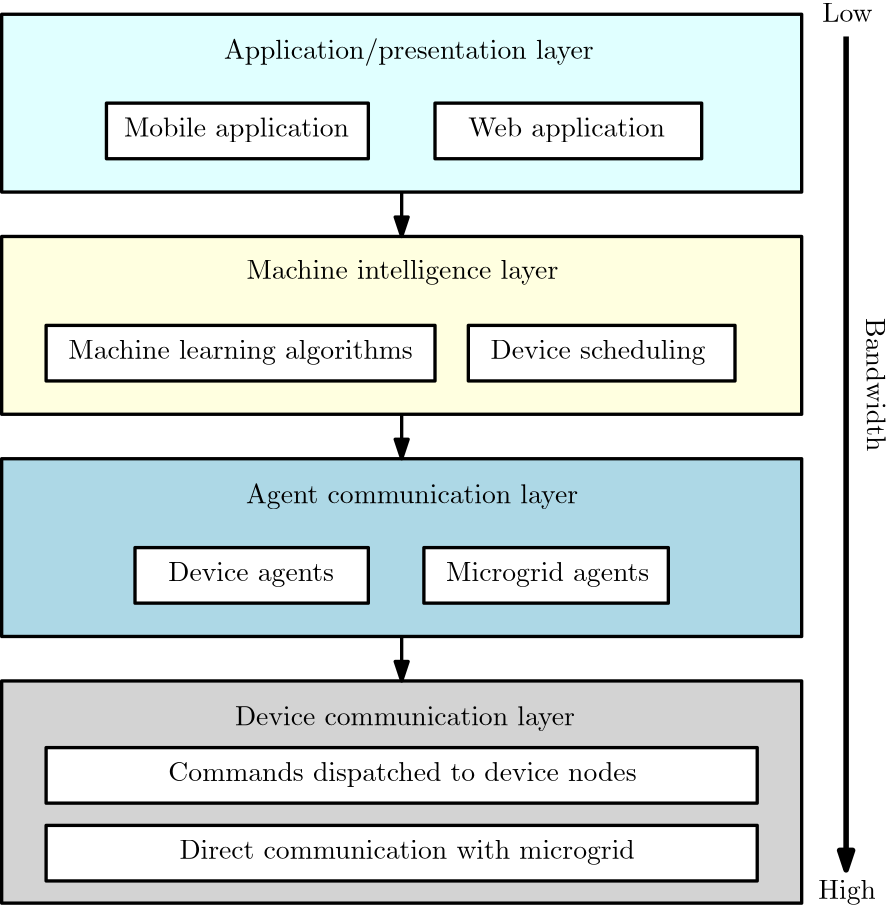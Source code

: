 <?xml version="1.0"?>
<!DOCTYPE ipe SYSTEM "ipe.dtd">
<ipe version="70212" creator="Ipe 7.2.13">
<info created="D:20200109105901" modified="D:20200109190027"/>
<ipestyle name="basic">
<symbol name="arrow/arc(spx)">
<path stroke="sym-stroke" fill="sym-stroke" pen="sym-pen">
0 0 m
-1 0.333 l
-1 -0.333 l
h
</path>
</symbol>
<symbol name="arrow/farc(spx)">
<path stroke="sym-stroke" fill="white" pen="sym-pen">
0 0 m
-1 0.333 l
-1 -0.333 l
h
</path>
</symbol>
<symbol name="arrow/ptarc(spx)">
<path stroke="sym-stroke" fill="sym-stroke" pen="sym-pen">
0 0 m
-1 0.333 l
-0.8 0 l
-1 -0.333 l
h
</path>
</symbol>
<symbol name="arrow/fptarc(spx)">
<path stroke="sym-stroke" fill="white" pen="sym-pen">
0 0 m
-1 0.333 l
-0.8 0 l
-1 -0.333 l
h
</path>
</symbol>
<symbol name="mark/circle(sx)" transformations="translations">
<path fill="sym-stroke">
0.6 0 0 0.6 0 0 e
0.4 0 0 0.4 0 0 e
</path>
</symbol>
<symbol name="mark/disk(sx)" transformations="translations">
<path fill="sym-stroke">
0.6 0 0 0.6 0 0 e
</path>
</symbol>
<symbol name="mark/fdisk(sfx)" transformations="translations">
<group>
<path fill="sym-fill">
0.5 0 0 0.5 0 0 e
</path>
<path fill="sym-stroke" fillrule="eofill">
0.6 0 0 0.6 0 0 e
0.4 0 0 0.4 0 0 e
</path>
</group>
</symbol>
<symbol name="mark/box(sx)" transformations="translations">
<path fill="sym-stroke" fillrule="eofill">
-0.6 -0.6 m
0.6 -0.6 l
0.6 0.6 l
-0.6 0.6 l
h
-0.4 -0.4 m
0.4 -0.4 l
0.4 0.4 l
-0.4 0.4 l
h
</path>
</symbol>
<symbol name="mark/square(sx)" transformations="translations">
<path fill="sym-stroke">
-0.6 -0.6 m
0.6 -0.6 l
0.6 0.6 l
-0.6 0.6 l
h
</path>
</symbol>
<symbol name="mark/fsquare(sfx)" transformations="translations">
<group>
<path fill="sym-fill">
-0.5 -0.5 m
0.5 -0.5 l
0.5 0.5 l
-0.5 0.5 l
h
</path>
<path fill="sym-stroke" fillrule="eofill">
-0.6 -0.6 m
0.6 -0.6 l
0.6 0.6 l
-0.6 0.6 l
h
-0.4 -0.4 m
0.4 -0.4 l
0.4 0.4 l
-0.4 0.4 l
h
</path>
</group>
</symbol>
<symbol name="mark/cross(sx)" transformations="translations">
<group>
<path fill="sym-stroke">
-0.43 -0.57 m
0.57 0.43 l
0.43 0.57 l
-0.57 -0.43 l
h
</path>
<path fill="sym-stroke">
-0.43 0.57 m
0.57 -0.43 l
0.43 -0.57 l
-0.57 0.43 l
h
</path>
</group>
</symbol>
<symbol name="arrow/fnormal(spx)">
<path stroke="sym-stroke" fill="white" pen="sym-pen">
0 0 m
-1 0.333 l
-1 -0.333 l
h
</path>
</symbol>
<symbol name="arrow/pointed(spx)">
<path stroke="sym-stroke" fill="sym-stroke" pen="sym-pen">
0 0 m
-1 0.333 l
-0.8 0 l
-1 -0.333 l
h
</path>
</symbol>
<symbol name="arrow/fpointed(spx)">
<path stroke="sym-stroke" fill="white" pen="sym-pen">
0 0 m
-1 0.333 l
-0.8 0 l
-1 -0.333 l
h
</path>
</symbol>
<symbol name="arrow/linear(spx)">
<path stroke="sym-stroke" pen="sym-pen">
-1 0.333 m
0 0 l
-1 -0.333 l
</path>
</symbol>
<symbol name="arrow/fdouble(spx)">
<path stroke="sym-stroke" fill="white" pen="sym-pen">
0 0 m
-1 0.333 l
-1 -0.333 l
h
-1 0 m
-2 0.333 l
-2 -0.333 l
h
</path>
</symbol>
<symbol name="arrow/double(spx)">
<path stroke="sym-stroke" fill="sym-stroke" pen="sym-pen">
0 0 m
-1 0.333 l
-1 -0.333 l
h
-1 0 m
-2 0.333 l
-2 -0.333 l
h
</path>
</symbol>
<pen name="heavier" value="0.8"/>
<pen name="fat" value="1.2"/>
<pen name="ultrafat" value="2"/>
<symbolsize name="large" value="5"/>
<symbolsize name="small" value="2"/>
<symbolsize name="tiny" value="1.1"/>
<arrowsize name="large" value="10"/>
<arrowsize name="small" value="5"/>
<arrowsize name="tiny" value="3"/>
<color name="red" value="1 0 0"/>
<color name="green" value="0 1 0"/>
<color name="blue" value="0 0 1"/>
<color name="yellow" value="1 1 0"/>
<color name="orange" value="1 0.647 0"/>
<color name="gold" value="1 0.843 0"/>
<color name="purple" value="0.627 0.125 0.941"/>
<color name="gray" value="0.745"/>
<color name="brown" value="0.647 0.165 0.165"/>
<color name="navy" value="0 0 0.502"/>
<color name="pink" value="1 0.753 0.796"/>
<color name="seagreen" value="0.18 0.545 0.341"/>
<color name="turquoise" value="0.251 0.878 0.816"/>
<color name="violet" value="0.933 0.51 0.933"/>
<color name="darkblue" value="0 0 0.545"/>
<color name="darkcyan" value="0 0.545 0.545"/>
<color name="darkgray" value="0.663"/>
<color name="darkgreen" value="0 0.392 0"/>
<color name="darkmagenta" value="0.545 0 0.545"/>
<color name="darkorange" value="1 0.549 0"/>
<color name="darkred" value="0.545 0 0"/>
<color name="lightblue" value="0.678 0.847 0.902"/>
<color name="lightcyan" value="0.878 1 1"/>
<color name="lightgray" value="0.827"/>
<color name="lightgreen" value="0.565 0.933 0.565"/>
<color name="lightyellow" value="1 1 0.878"/>
<dashstyle name="dashed" value="[4] 0"/>
<dashstyle name="dotted" value="[1 3] 0"/>
<dashstyle name="dash dotted" value="[4 2 1 2] 0"/>
<dashstyle name="dash dot dotted" value="[4 2 1 2 1 2] 0"/>
<textsize name="large" value="\large"/>
<textsize name="Large" value="\Large"/>
<textsize name="LARGE" value="\LARGE"/>
<textsize name="huge" value="\huge"/>
<textsize name="Huge" value="\Huge"/>
<textsize name="small" value="\small"/>
<textsize name="footnote" value="\footnotesize"/>
<textsize name="tiny" value="\tiny"/>
<textstyle name="center" begin="\begin{center}" end="\end{center}"/>
<textstyle name="itemize" begin="\begin{itemize}" end="\end{itemize}"/>
<textstyle name="item" begin="\begin{itemize}\item{}" end="\end{itemize}"/>
<gridsize name="4 pts" value="4"/>
<gridsize name="8 pts (~3 mm)" value="8"/>
<gridsize name="16 pts (~6 mm)" value="16"/>
<gridsize name="32 pts (~12 mm)" value="32"/>
<gridsize name="10 pts (~3.5 mm)" value="10"/>
<gridsize name="20 pts (~7 mm)" value="20"/>
<gridsize name="14 pts (~5 mm)" value="14"/>
<gridsize name="28 pts (~10 mm)" value="28"/>
<gridsize name="56 pts (~20 mm)" value="56"/>
<anglesize name="90 deg" value="90"/>
<anglesize name="60 deg" value="60"/>
<anglesize name="45 deg" value="45"/>
<anglesize name="30 deg" value="30"/>
<anglesize name="22.5 deg" value="22.5"/>
<opacity name="10%" value="0.1"/>
<opacity name="30%" value="0.3"/>
<opacity name="50%" value="0.5"/>
<opacity name="75%" value="0.75"/>
<tiling name="falling" angle="-60" step="4" width="1"/>
<tiling name="rising" angle="30" step="4" width="1"/>
</ipestyle>
<page>
<layer name="alpha"/>
<view layers="alpha" active="alpha"/>
<path layer="alpha" matrix="1 0 0 1 0 96" stroke="black" fill="lightcyan" pen="fat" cap="1" join="1">
160 704 m
160 640 l
448 640 l
448 704 l
h
</path>
<text matrix="1 0 0 1 -8 112" transformations="translations" pos="248 672" stroke="black" type="label" width="133.223" height="7.473" depth="2.49" valign="baseline">Application/presentation layer</text>
<path matrix="1 0 0 1 0 112" stroke="black" fill="lightyellow" pen="fat">
160 608 m
160 544 l
448 544 l
448 608 l
h
</path>
<path matrix="1.17852 0 0 1.25 -28.5565 -182" stroke="black" fill="white" pen="fat">
192 760 m
192 744 l
272 744 l
272 760 l
h
</path>
<path matrix="1 0 0 1 0 32" stroke="black" fill="lightblue" pen="fat">
160 608 m
160 544 l
448 544 l
448 608 l
h
</path>
<path matrix="1.2 0 0 1.25 85.6 -182" stroke="black" fill="white" pen="fat">
192 760 m
192 744 l
272 744 l
272 760 l
h
</path>
<text matrix="1 0 0 1 -24 4" transformations="translations" pos="352 752" stroke="black" type="label" width="70.846" height="6.926" depth="1.93" valign="baseline">Web application</text>
<text matrix="1 0 0 1 -20 16" transformations="translations" pos="268.099 688.741" stroke="black" type="label" width="112.384" height="6.926" depth="1.93" valign="baseline">Machine intelligence layer</text>
<text matrix="1 0 0 1 -20 32" transformations="translations" pos="268 592" stroke="black" type="label" width="119.58" height="6.926" depth="1.93" valign="baseline">Agent communication layer</text>
<path matrix="1.66667 0 0 1 -124 16" stroke="black" fill="white" pen="fat">
180 672 m
180 652 l
264 652 l
264 672 l
h
</path>
<text matrix="1 0 0 1 -12 16" transformations="translations" pos="196 660" stroke="black" type="label" width="124.09" height="6.926" depth="1.93" valign="baseline">Machine learning algorithms</text>
<path matrix="0.6 0 0 1 104.8 32" stroke="black" fill="white" pen="fat">
172 576 m
172 556 l
312 556 l
312 576 l
h
</path>
<path matrix="0.888889 0 0 1.25 18.6667 -107" stroke="black" fill="white" pen="fat">
348 636 m
348 620 l
456 620 l
456 636 l
h
</path>
<text matrix="1 0 0 1 0 16" transformations="translations" pos="336 660" stroke="black" type="label" width="77.404" height="6.926" depth="1.93" valign="baseline">Device scheduling</text>
<text matrix="1 0 0 1 -40 32" transformations="translations" pos="260 564" stroke="black" type="label" width="59.693" height="6.815" depth="1.93" valign="baseline">Device agents</text>
<path matrix="1 0 0 1 -8 32" stroke="black" fill="white" pen="fat">
320 576 m
320 556 l
408 556 l
408 576 l
h
</path>
<text matrix="1 0 0 1 -8 32" transformations="translations" pos="328 564" stroke="black" type="label" width="73.17" height="6.926" depth="1.93" valign="baseline">Microgrid agents</text>
<path matrix="1 0 0 1 -8 56" stroke="black" pen="fat">
272 500 m
272 500 l
272 500 l
272 500 l
h
</path>
<path matrix="1 0 0 1 0 48" stroke="black" fill="lightgray" pen="fat">
160 512 m
160 432 l
448 432 l
448 512 l
h
</path>
<text matrix="1 0 0 1 -4 48" transformations="translations" pos="248 496" stroke="black" type="label" width="122.485" height="6.926" depth="1.93" valign="baseline">Device communication layer</text>
<path matrix="1 0 0 1 0 48" stroke="black" fill="white" pen="fat">
176 488 m
176 468 l
432 468 l
432 488 l
h
</path>
<text matrix="1 0 0 1 28 52" transformations="translations" pos="192 472" stroke="black" type="label" width="168.701" height="6.926" depth="1.93" valign="baseline">Commands dispatched to device nodes</text>
<path matrix="1 0 0 1 0 52" stroke="black" fill="white" pen="fat">
176 456 m
176 436 l
432 436 l
432 456 l
h
</path>
<text matrix="1 0 0 1 4 48" transformations="translations" pos="220 448" stroke="black" type="label" width="164.052" height="6.926" depth="1.93" valign="baseline">Direct communication with microgrid</text>
<text transformations="translations" pos="204 756" stroke="black" type="label" width="81.085" height="6.926" depth="1.93" valign="baseline">Mobile application</text>
<path stroke="black" pen="fat" arrow="normal/normal">
304 736 m
304 720 l
</path>
<path stroke="black" pen="fat" arrow="normal/normal">
304 656 m
304 640 l
</path>
<path stroke="black" pen="fat" arrow="normal/normal">
304 576 m
304 560 l
</path>
<path stroke="black" pen="ultrafat" arrow="normal/normal">
464 792 m
464 492 l
</path>
<text matrix="1 0 0 1 -28.6089 5.33068" transformations="translations" pos="484 792" stroke="black" type="label" width="18.126" height="6.808" depth="0" valign="baseline">Low</text>
<text matrix="1 0 0 1 -18.0353 1.57702" transformations="translations" pos="472 480" stroke="black" type="label" width="20.756" height="6.926" depth="1.93" valign="baseline">High</text>
<text matrix="0.00706817 -0.999975 0.999975 0.00706817 -245.24 1153.58" pos="468 720" stroke="black" type="minipage" width="52" height="5.958" depth="0.96" valign="top">Bandwidth</text>
</page>
</ipe>
